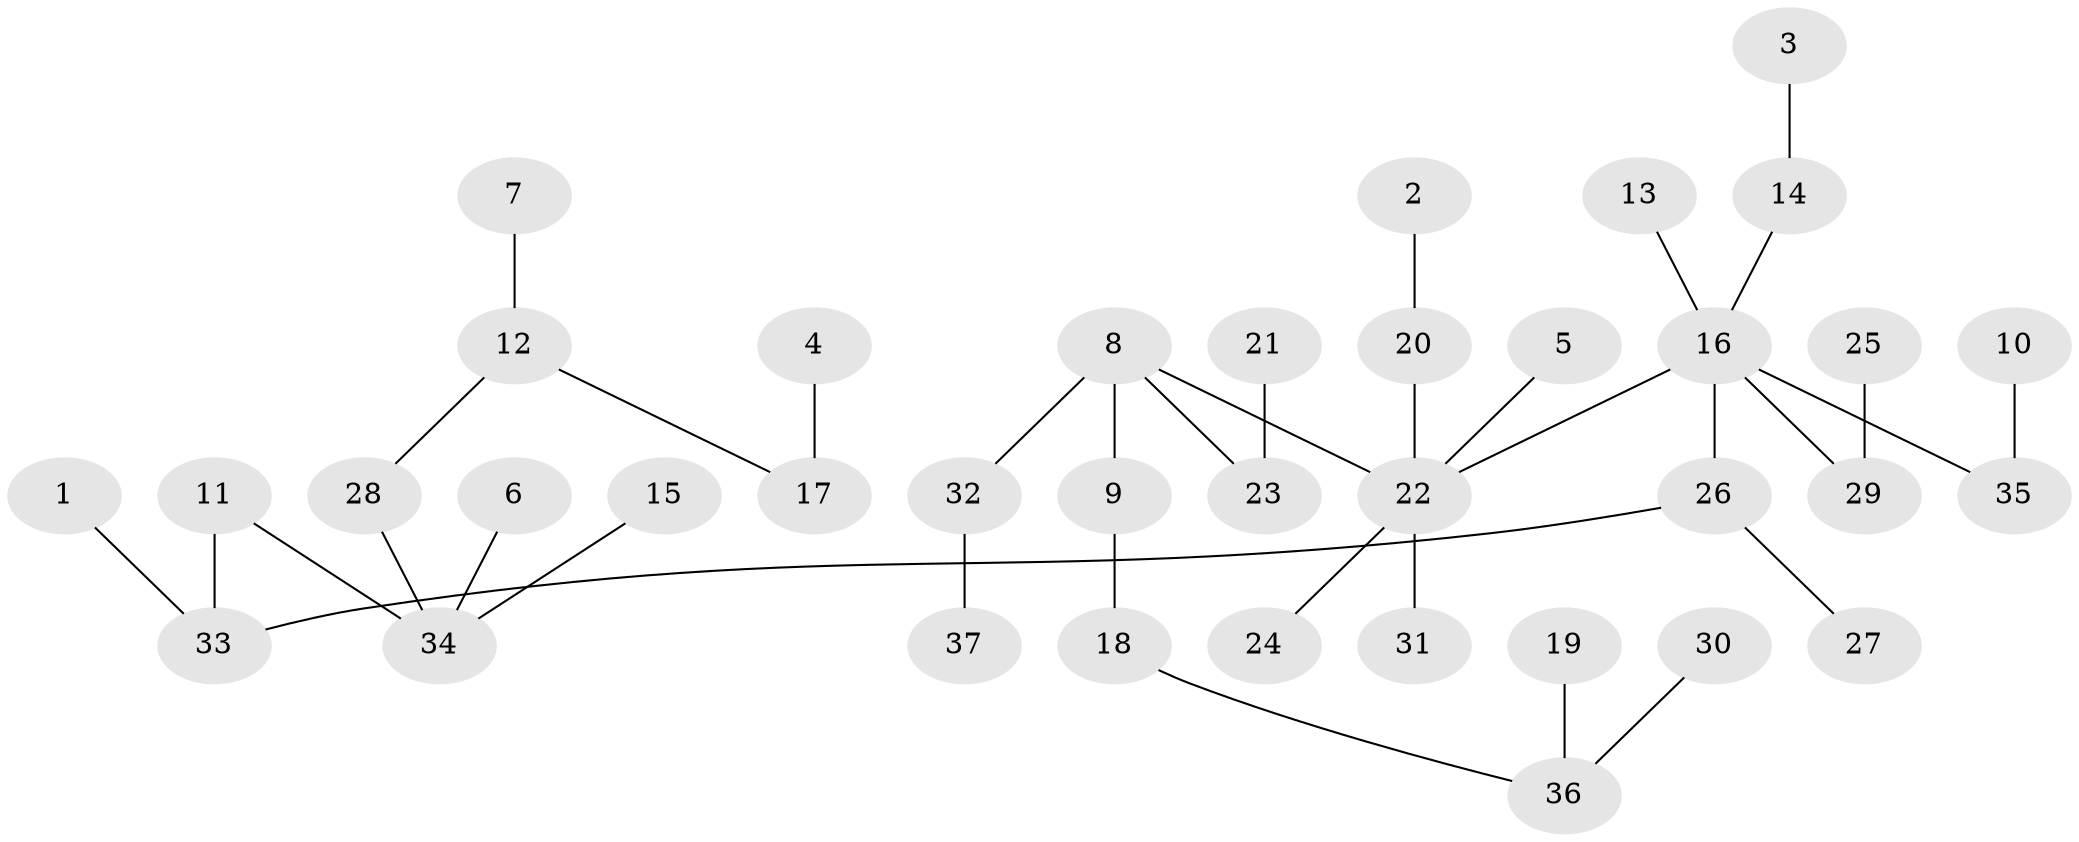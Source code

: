 // original degree distribution, {8: 0.008264462809917356, 4: 0.09090909090909091, 2: 0.2892561983471074, 5: 0.03305785123966942, 6: 0.01652892561983471, 3: 0.0743801652892562, 1: 0.48760330578512395}
// Generated by graph-tools (version 1.1) at 2025/37/03/04/25 23:37:27]
// undirected, 37 vertices, 36 edges
graph export_dot {
  node [color=gray90,style=filled];
  1;
  2;
  3;
  4;
  5;
  6;
  7;
  8;
  9;
  10;
  11;
  12;
  13;
  14;
  15;
  16;
  17;
  18;
  19;
  20;
  21;
  22;
  23;
  24;
  25;
  26;
  27;
  28;
  29;
  30;
  31;
  32;
  33;
  34;
  35;
  36;
  37;
  1 -- 33 [weight=1.0];
  2 -- 20 [weight=1.0];
  3 -- 14 [weight=1.0];
  4 -- 17 [weight=1.0];
  5 -- 22 [weight=1.0];
  6 -- 34 [weight=1.0];
  7 -- 12 [weight=1.0];
  8 -- 9 [weight=1.0];
  8 -- 22 [weight=1.0];
  8 -- 23 [weight=1.0];
  8 -- 32 [weight=1.0];
  9 -- 18 [weight=1.0];
  10 -- 35 [weight=1.0];
  11 -- 33 [weight=1.0];
  11 -- 34 [weight=1.0];
  12 -- 17 [weight=1.0];
  12 -- 28 [weight=1.0];
  13 -- 16 [weight=1.0];
  14 -- 16 [weight=1.0];
  15 -- 34 [weight=1.0];
  16 -- 22 [weight=1.0];
  16 -- 26 [weight=1.0];
  16 -- 29 [weight=1.0];
  16 -- 35 [weight=1.0];
  18 -- 36 [weight=1.0];
  19 -- 36 [weight=1.0];
  20 -- 22 [weight=1.0];
  21 -- 23 [weight=1.0];
  22 -- 24 [weight=1.0];
  22 -- 31 [weight=1.0];
  25 -- 29 [weight=1.0];
  26 -- 27 [weight=1.0];
  26 -- 33 [weight=1.0];
  28 -- 34 [weight=1.0];
  30 -- 36 [weight=1.0];
  32 -- 37 [weight=1.0];
}
